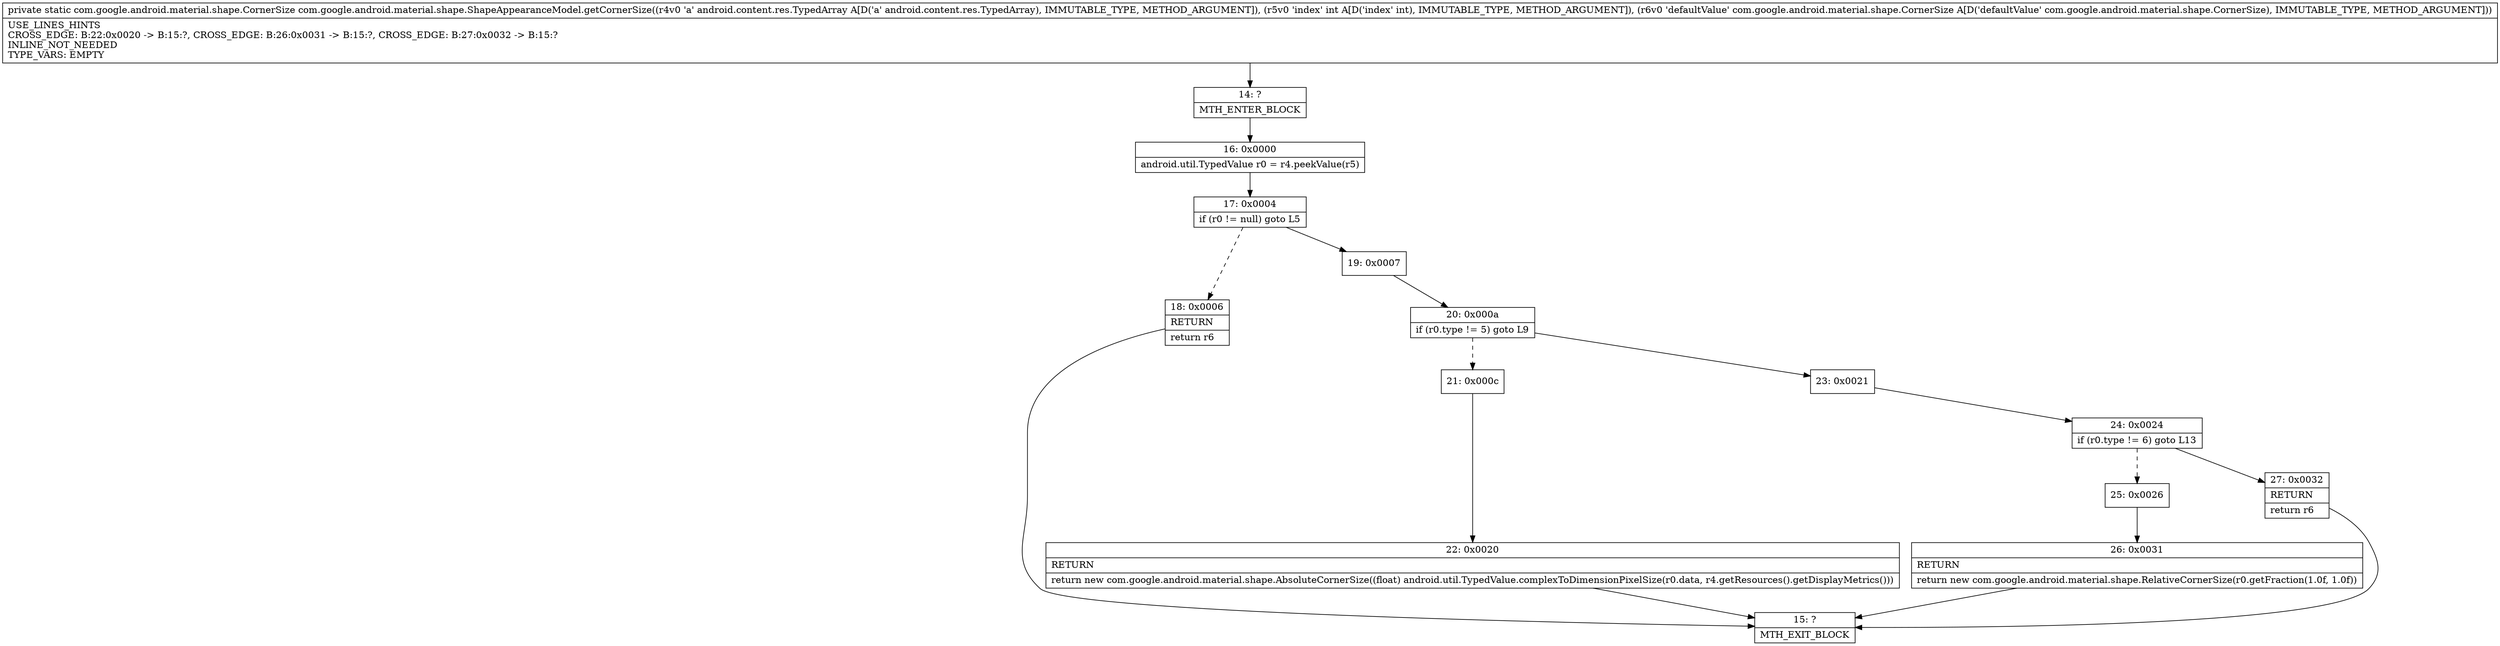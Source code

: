 digraph "CFG forcom.google.android.material.shape.ShapeAppearanceModel.getCornerSize(Landroid\/content\/res\/TypedArray;ILcom\/google\/android\/material\/shape\/CornerSize;)Lcom\/google\/android\/material\/shape\/CornerSize;" {
Node_14 [shape=record,label="{14\:\ ?|MTH_ENTER_BLOCK\l}"];
Node_16 [shape=record,label="{16\:\ 0x0000|android.util.TypedValue r0 = r4.peekValue(r5)\l}"];
Node_17 [shape=record,label="{17\:\ 0x0004|if (r0 != null) goto L5\l}"];
Node_18 [shape=record,label="{18\:\ 0x0006|RETURN\l|return r6\l}"];
Node_15 [shape=record,label="{15\:\ ?|MTH_EXIT_BLOCK\l}"];
Node_19 [shape=record,label="{19\:\ 0x0007}"];
Node_20 [shape=record,label="{20\:\ 0x000a|if (r0.type != 5) goto L9\l}"];
Node_21 [shape=record,label="{21\:\ 0x000c}"];
Node_22 [shape=record,label="{22\:\ 0x0020|RETURN\l|return new com.google.android.material.shape.AbsoluteCornerSize((float) android.util.TypedValue.complexToDimensionPixelSize(r0.data, r4.getResources().getDisplayMetrics()))\l}"];
Node_23 [shape=record,label="{23\:\ 0x0021}"];
Node_24 [shape=record,label="{24\:\ 0x0024|if (r0.type != 6) goto L13\l}"];
Node_25 [shape=record,label="{25\:\ 0x0026}"];
Node_26 [shape=record,label="{26\:\ 0x0031|RETURN\l|return new com.google.android.material.shape.RelativeCornerSize(r0.getFraction(1.0f, 1.0f))\l}"];
Node_27 [shape=record,label="{27\:\ 0x0032|RETURN\l|return r6\l}"];
MethodNode[shape=record,label="{private static com.google.android.material.shape.CornerSize com.google.android.material.shape.ShapeAppearanceModel.getCornerSize((r4v0 'a' android.content.res.TypedArray A[D('a' android.content.res.TypedArray), IMMUTABLE_TYPE, METHOD_ARGUMENT]), (r5v0 'index' int A[D('index' int), IMMUTABLE_TYPE, METHOD_ARGUMENT]), (r6v0 'defaultValue' com.google.android.material.shape.CornerSize A[D('defaultValue' com.google.android.material.shape.CornerSize), IMMUTABLE_TYPE, METHOD_ARGUMENT]))  | USE_LINES_HINTS\lCROSS_EDGE: B:22:0x0020 \-\> B:15:?, CROSS_EDGE: B:26:0x0031 \-\> B:15:?, CROSS_EDGE: B:27:0x0032 \-\> B:15:?\lINLINE_NOT_NEEDED\lTYPE_VARS: EMPTY\l}"];
MethodNode -> Node_14;Node_14 -> Node_16;
Node_16 -> Node_17;
Node_17 -> Node_18[style=dashed];
Node_17 -> Node_19;
Node_18 -> Node_15;
Node_19 -> Node_20;
Node_20 -> Node_21[style=dashed];
Node_20 -> Node_23;
Node_21 -> Node_22;
Node_22 -> Node_15;
Node_23 -> Node_24;
Node_24 -> Node_25[style=dashed];
Node_24 -> Node_27;
Node_25 -> Node_26;
Node_26 -> Node_15;
Node_27 -> Node_15;
}

